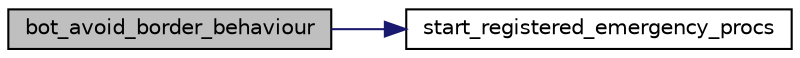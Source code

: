 digraph G
{
  edge [fontname="Helvetica",fontsize="10",labelfontname="Helvetica",labelfontsize="10"];
  node [fontname="Helvetica",fontsize="10",shape=record];
  rankdir="LR";
  Node1 [label="bot_avoid_border_behaviour",height=0.2,width=0.4,color="black", fillcolor="grey75", style="filled" fontcolor="black"];
  Node1 -> Node2 [color="midnightblue",fontsize="10",style="solid",fontname="Helvetica"];
  Node2 [label="start_registered_emergency_procs",height=0.2,width=0.4,color="black", fillcolor="white", style="filled",URL="$bot-logic_8c.html#a7a99d860f2e55d72ad544e4d6331760e",tooltip="Beim Ausloesen eines Notfalls wird diese Routine angesprungen und ruft alle registrierten Prozeduren ..."];
}
